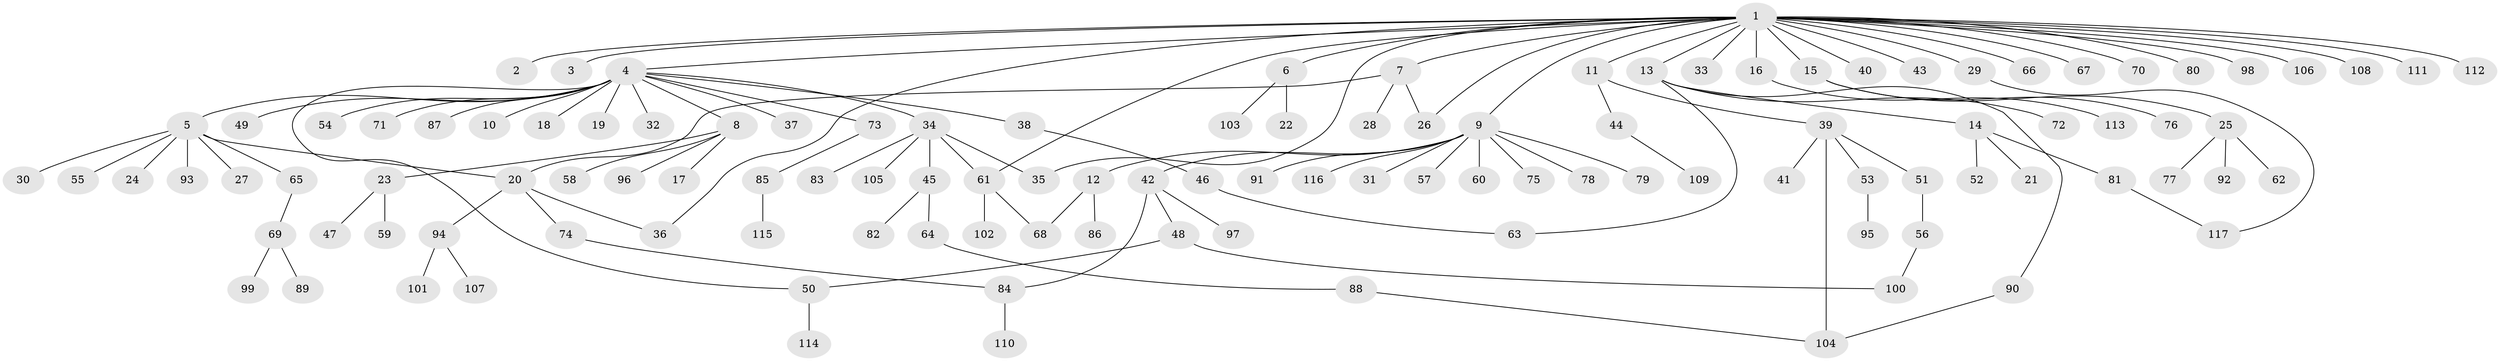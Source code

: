 // Generated by graph-tools (version 1.1) at 2025/49/03/09/25 03:49:55]
// undirected, 117 vertices, 129 edges
graph export_dot {
graph [start="1"]
  node [color=gray90,style=filled];
  1;
  2;
  3;
  4;
  5;
  6;
  7;
  8;
  9;
  10;
  11;
  12;
  13;
  14;
  15;
  16;
  17;
  18;
  19;
  20;
  21;
  22;
  23;
  24;
  25;
  26;
  27;
  28;
  29;
  30;
  31;
  32;
  33;
  34;
  35;
  36;
  37;
  38;
  39;
  40;
  41;
  42;
  43;
  44;
  45;
  46;
  47;
  48;
  49;
  50;
  51;
  52;
  53;
  54;
  55;
  56;
  57;
  58;
  59;
  60;
  61;
  62;
  63;
  64;
  65;
  66;
  67;
  68;
  69;
  70;
  71;
  72;
  73;
  74;
  75;
  76;
  77;
  78;
  79;
  80;
  81;
  82;
  83;
  84;
  85;
  86;
  87;
  88;
  89;
  90;
  91;
  92;
  93;
  94;
  95;
  96;
  97;
  98;
  99;
  100;
  101;
  102;
  103;
  104;
  105;
  106;
  107;
  108;
  109;
  110;
  111;
  112;
  113;
  114;
  115;
  116;
  117;
  1 -- 2;
  1 -- 3;
  1 -- 4;
  1 -- 6;
  1 -- 7;
  1 -- 9;
  1 -- 11;
  1 -- 13;
  1 -- 15;
  1 -- 16;
  1 -- 26;
  1 -- 29;
  1 -- 33;
  1 -- 35;
  1 -- 36;
  1 -- 40;
  1 -- 43;
  1 -- 61;
  1 -- 66;
  1 -- 67;
  1 -- 70;
  1 -- 80;
  1 -- 98;
  1 -- 106;
  1 -- 108;
  1 -- 111;
  1 -- 112;
  4 -- 5;
  4 -- 8;
  4 -- 10;
  4 -- 18;
  4 -- 19;
  4 -- 32;
  4 -- 34;
  4 -- 37;
  4 -- 38;
  4 -- 49;
  4 -- 50;
  4 -- 54;
  4 -- 71;
  4 -- 73;
  4 -- 87;
  5 -- 20;
  5 -- 24;
  5 -- 27;
  5 -- 30;
  5 -- 55;
  5 -- 65;
  5 -- 93;
  6 -- 22;
  6 -- 103;
  7 -- 20;
  7 -- 26;
  7 -- 28;
  8 -- 17;
  8 -- 23;
  8 -- 58;
  8 -- 96;
  9 -- 12;
  9 -- 31;
  9 -- 42;
  9 -- 57;
  9 -- 60;
  9 -- 75;
  9 -- 78;
  9 -- 79;
  9 -- 91;
  9 -- 116;
  11 -- 39;
  11 -- 44;
  12 -- 68;
  12 -- 86;
  13 -- 14;
  13 -- 63;
  13 -- 72;
  13 -- 90;
  14 -- 21;
  14 -- 52;
  14 -- 81;
  15 -- 25;
  15 -- 76;
  16 -- 113;
  20 -- 36;
  20 -- 74;
  20 -- 94;
  23 -- 47;
  23 -- 59;
  25 -- 62;
  25 -- 77;
  25 -- 92;
  29 -- 117;
  34 -- 35;
  34 -- 45;
  34 -- 61;
  34 -- 83;
  34 -- 105;
  38 -- 46;
  39 -- 41;
  39 -- 51;
  39 -- 53;
  39 -- 104;
  42 -- 48;
  42 -- 84;
  42 -- 97;
  44 -- 109;
  45 -- 64;
  45 -- 82;
  46 -- 63;
  48 -- 50;
  48 -- 100;
  50 -- 114;
  51 -- 56;
  53 -- 95;
  56 -- 100;
  61 -- 68;
  61 -- 102;
  64 -- 88;
  65 -- 69;
  69 -- 89;
  69 -- 99;
  73 -- 85;
  74 -- 84;
  81 -- 117;
  84 -- 110;
  85 -- 115;
  88 -- 104;
  90 -- 104;
  94 -- 101;
  94 -- 107;
}
